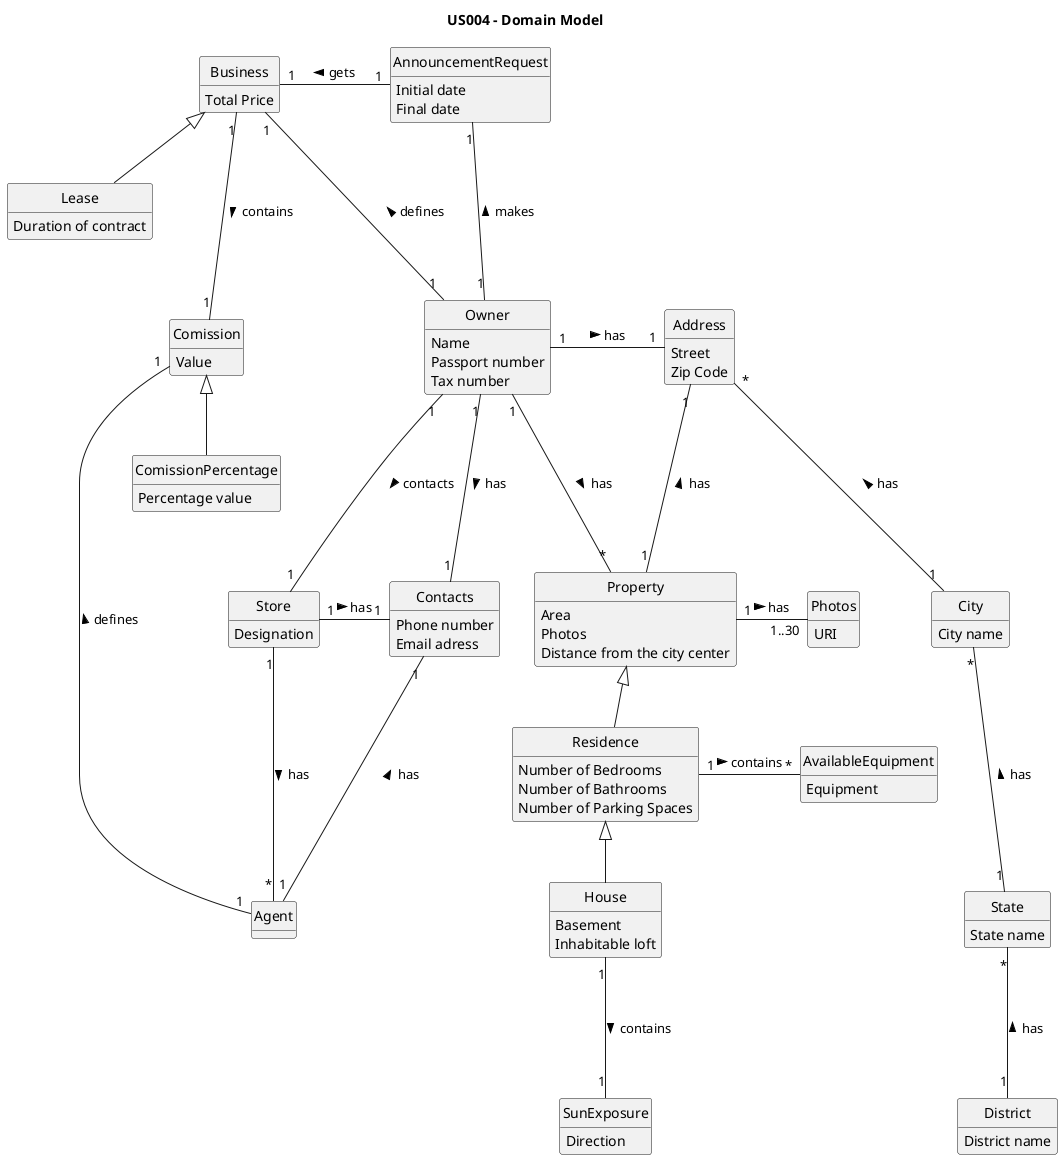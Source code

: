 @startuml

title US004 - Domain Model

skinparam groupInheritance 2
skinparam monochrome true
skinparam packageStyle rectangle
skinparam shadowing false
skinparam classAttributeIconSize 0
hide circle
hide methods

class Property

class House

class Residence

class Address

class Contacts

class Owner

class Comission

class Agent

class Photos

class Business

class AvailableEquipment

class Lease

class SunExposure

class Store

class City

class District

class State

class ComissionPercentage

class AnnouncementRequest

class City {
    City name
}

class District {
    District name
}

class Photos {
    URI
}

class State {
    State name
}

class AvailableEquipment {
    Equipment
}

class ComissionPercentage {
    Percentage value
}


class Contacts {
    Phone number
    Email adress
}

class Owner {
    Name
    Passport number
    Tax number
}

class Lease {
    Duration of contract
}

class AnnouncementRequest {
    Initial date
    Final date
}

class Business {
    Total Price
}

class Residence {
    Number of Bedrooms
    Number of Bathrooms
    Number of Parking Spaces
}

class Store {
    Designation
}

class Property {
    Area
    Photos
    Distance from the city center
}

class House {
    Basement
    Inhabitable loft
}

class SunExposure {
    Direction
}

class Address {
    Street
    Zip Code
}

class Comission {
    Value
}

Residence <|-- House
Property <|-- Residence
SunExposure "1" -up-- "1" House: contains <
Address "1" -right-- "1" Property: has <
Address "1" -right-- "1" Owner: has <
Owner "1" -down-- "*" Property: has >
Owner "1" -right- "1" Store: contacts >
Agent "*" -left-- "1" Store: has <
Address "*" -down-- "1" City: has <
District "1" -up-- "*" State: has >
State "1" -up-- "*" City: has >
AvailableEquipment "*" -left-- "1" Residence: contains <
Owner "1" -up-- "1" Business: defines >
Owner "1" -down-- "1" Contacts: has >
Store "1" -right-- "1" Contacts: has >
Agent "1" -up-- "1" Contacts: has >
Comission "1" -down-- "1" Agent: defines <
Comission "1" -up-- "1" Business: contains <
Comission <|-- ComissionPercentage
Business <|-- Lease
Property "1" -right-- "1..30" Photos: has >
Owner "1" -up-- "1" AnnouncementRequest: makes >
Business "1" -right-- "1" AnnouncementRequest: gets <

@enduml